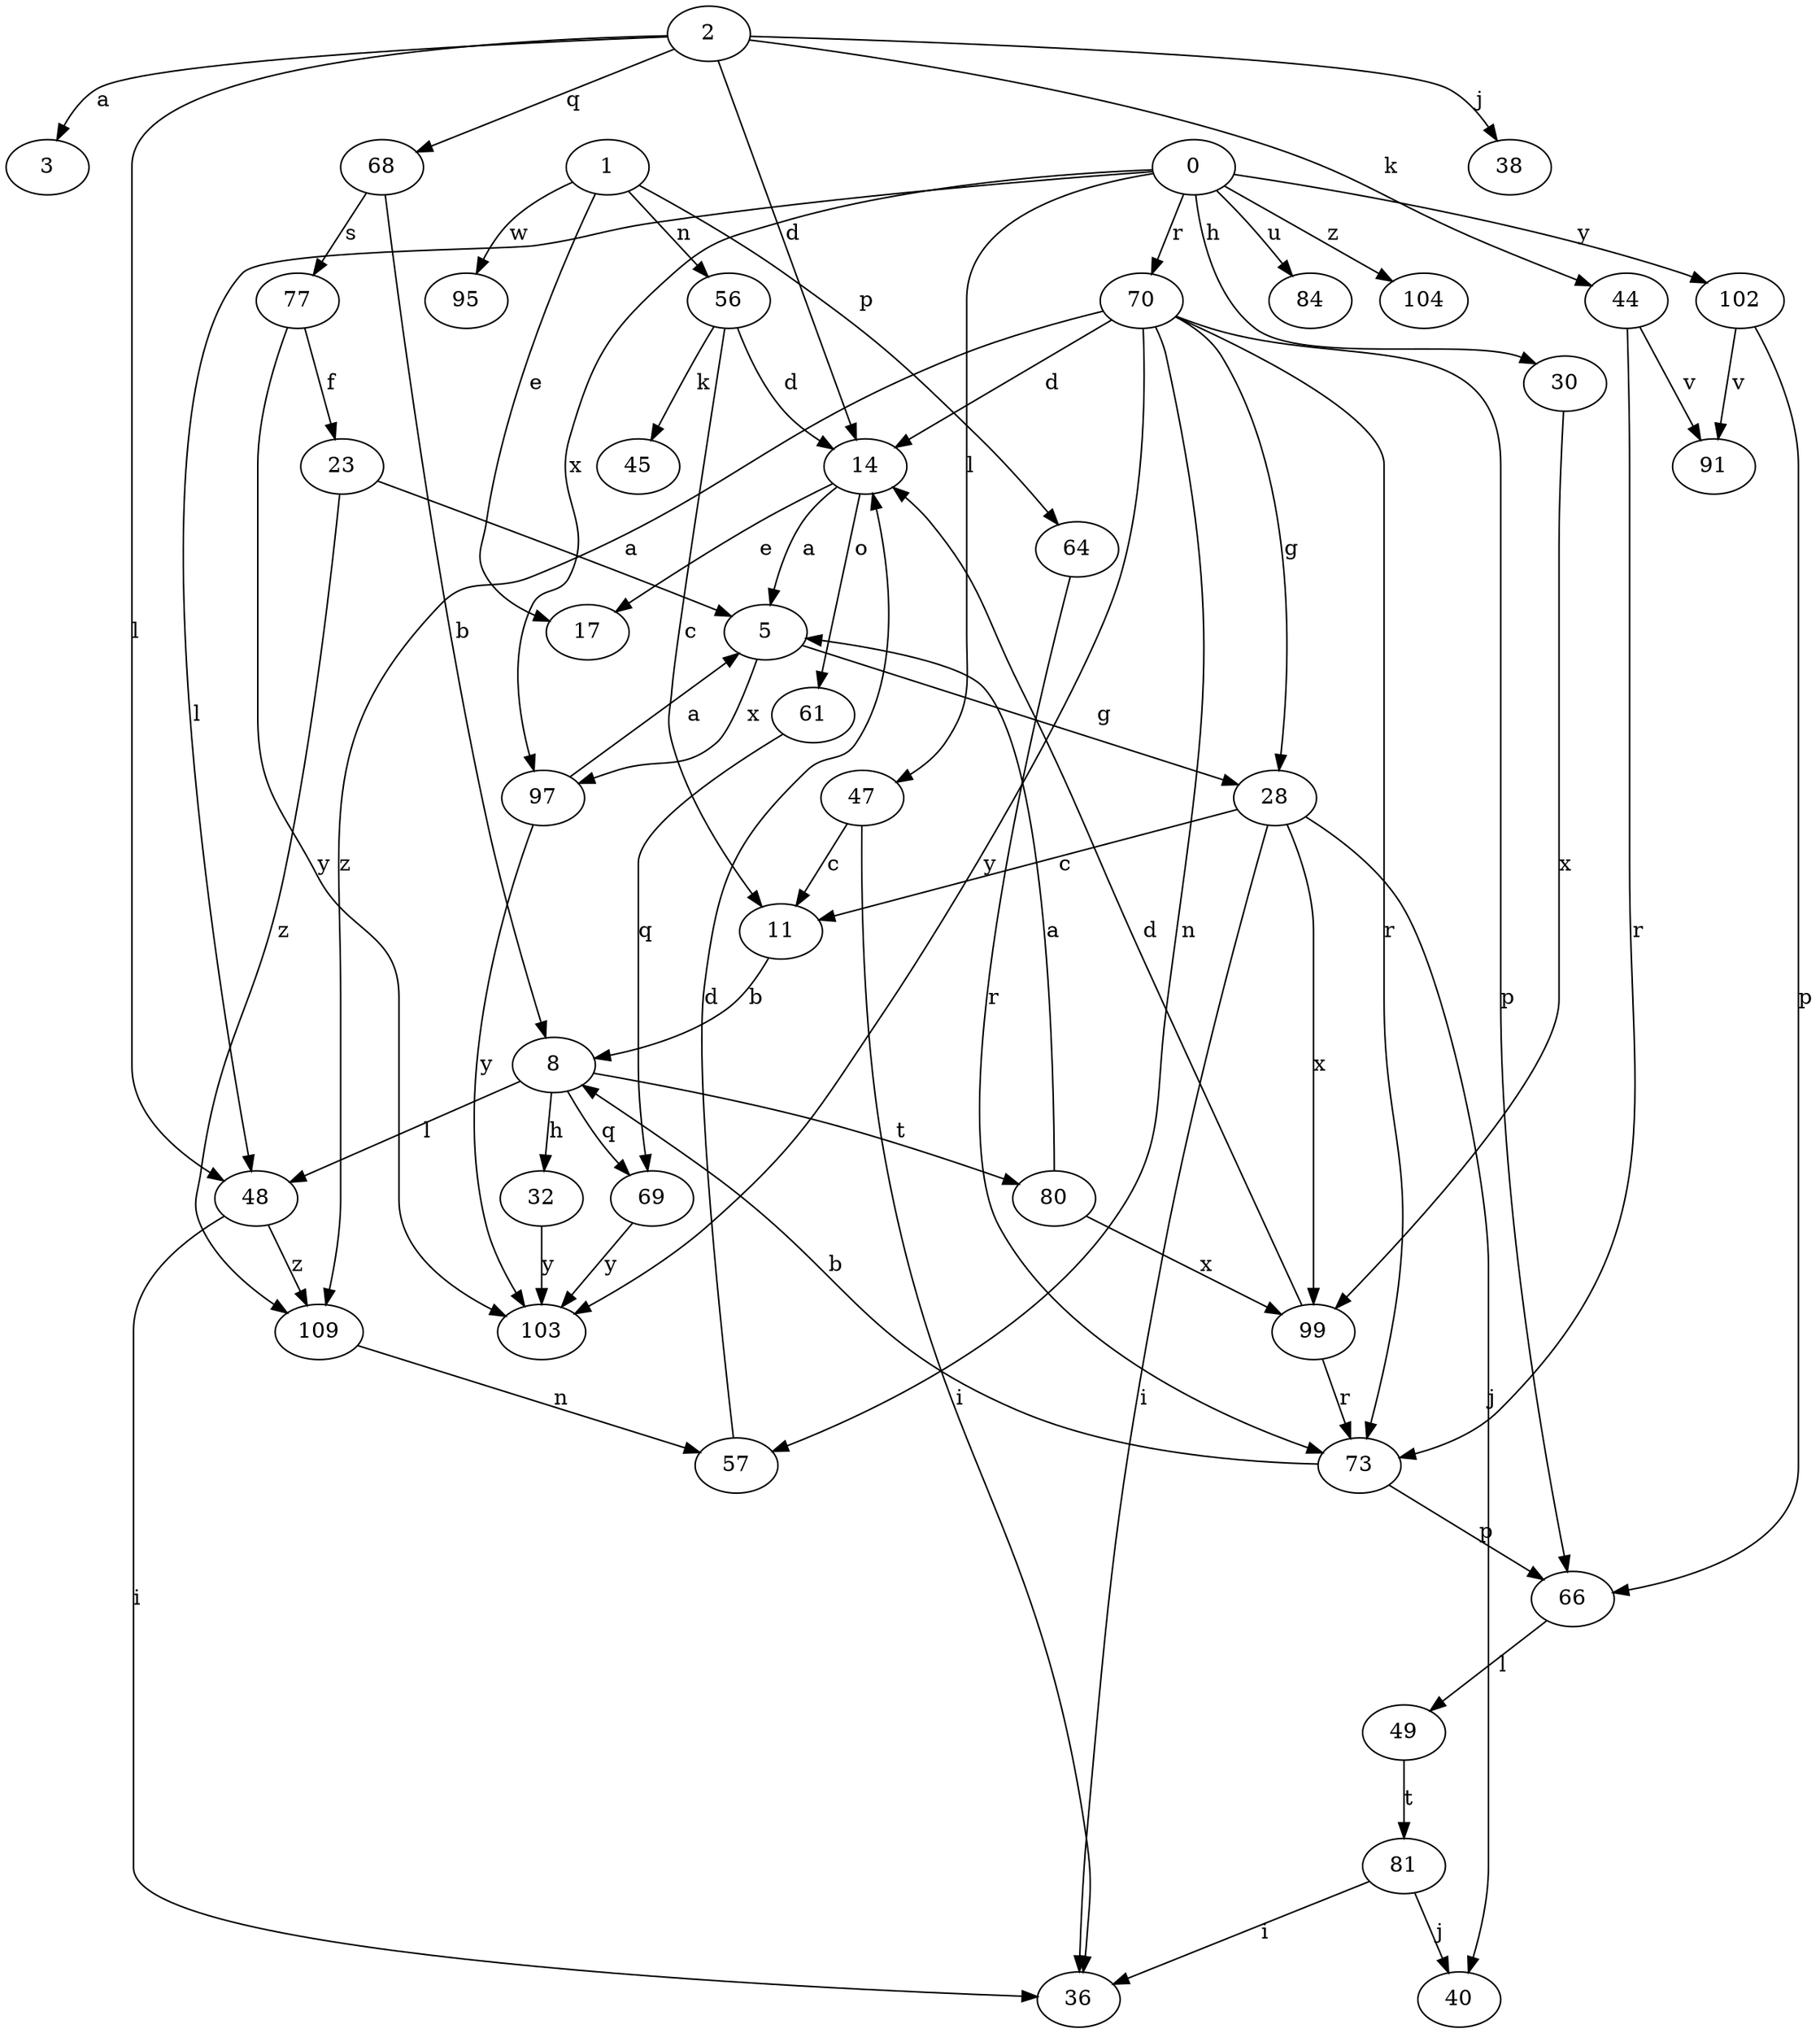 strict digraph  {
2;
3;
5;
8;
11;
14;
17;
23;
0;
28;
30;
32;
36;
38;
40;
44;
45;
47;
48;
49;
56;
57;
61;
64;
66;
68;
69;
70;
73;
77;
80;
81;
84;
91;
1;
95;
97;
99;
102;
103;
104;
109;
2 -> 3  [label=a];
2 -> 14  [label=d];
2 -> 38  [label=j];
2 -> 44  [label=k];
2 -> 48  [label=l];
2 -> 68  [label=q];
5 -> 28  [label=g];
5 -> 97  [label=x];
8 -> 32  [label=h];
8 -> 48  [label=l];
8 -> 69  [label=q];
8 -> 80  [label=t];
11 -> 8  [label=b];
14 -> 5  [label=a];
14 -> 17  [label=e];
14 -> 61  [label=o];
23 -> 5  [label=a];
23 -> 109  [label=z];
0 -> 30  [label=h];
0 -> 47  [label=l];
0 -> 48  [label=l];
0 -> 70  [label=r];
0 -> 84  [label=u];
0 -> 97  [label=x];
0 -> 102  [label=y];
0 -> 104  [label=z];
28 -> 11  [label=c];
28 -> 36  [label=i];
28 -> 40  [label=j];
28 -> 99  [label=x];
30 -> 99  [label=x];
32 -> 103  [label=y];
44 -> 73  [label=r];
44 -> 91  [label=v];
47 -> 11  [label=c];
47 -> 36  [label=i];
48 -> 36  [label=i];
48 -> 109  [label=z];
49 -> 81  [label=t];
56 -> 11  [label=c];
56 -> 14  [label=d];
56 -> 45  [label=k];
57 -> 14  [label=d];
61 -> 69  [label=q];
64 -> 73  [label=r];
66 -> 49  [label=l];
68 -> 8  [label=b];
68 -> 77  [label=s];
69 -> 103  [label=y];
70 -> 14  [label=d];
70 -> 28  [label=g];
70 -> 57  [label=n];
70 -> 66  [label=p];
70 -> 73  [label=r];
70 -> 103  [label=y];
70 -> 109  [label=z];
73 -> 8  [label=b];
73 -> 66  [label=p];
77 -> 23  [label=f];
77 -> 103  [label=y];
80 -> 5  [label=a];
80 -> 99  [label=x];
81 -> 36  [label=i];
81 -> 40  [label=j];
1 -> 17  [label=e];
1 -> 56  [label=n];
1 -> 64  [label=p];
1 -> 95  [label=w];
97 -> 5  [label=a];
97 -> 103  [label=y];
99 -> 14  [label=d];
99 -> 73  [label=r];
102 -> 66  [label=p];
102 -> 91  [label=v];
109 -> 57  [label=n];
}
